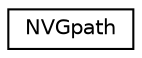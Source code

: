digraph "Graphical Class Hierarchy"
{
  edge [fontname="Helvetica",fontsize="10",labelfontname="Helvetica",labelfontsize="10"];
  node [fontname="Helvetica",fontsize="10",shape=record];
  rankdir="LR";
  Node1 [label="NVGpath",height=0.2,width=0.4,color="black", fillcolor="white", style="filled",URL="$struct_n_v_gpath.html"];
}
